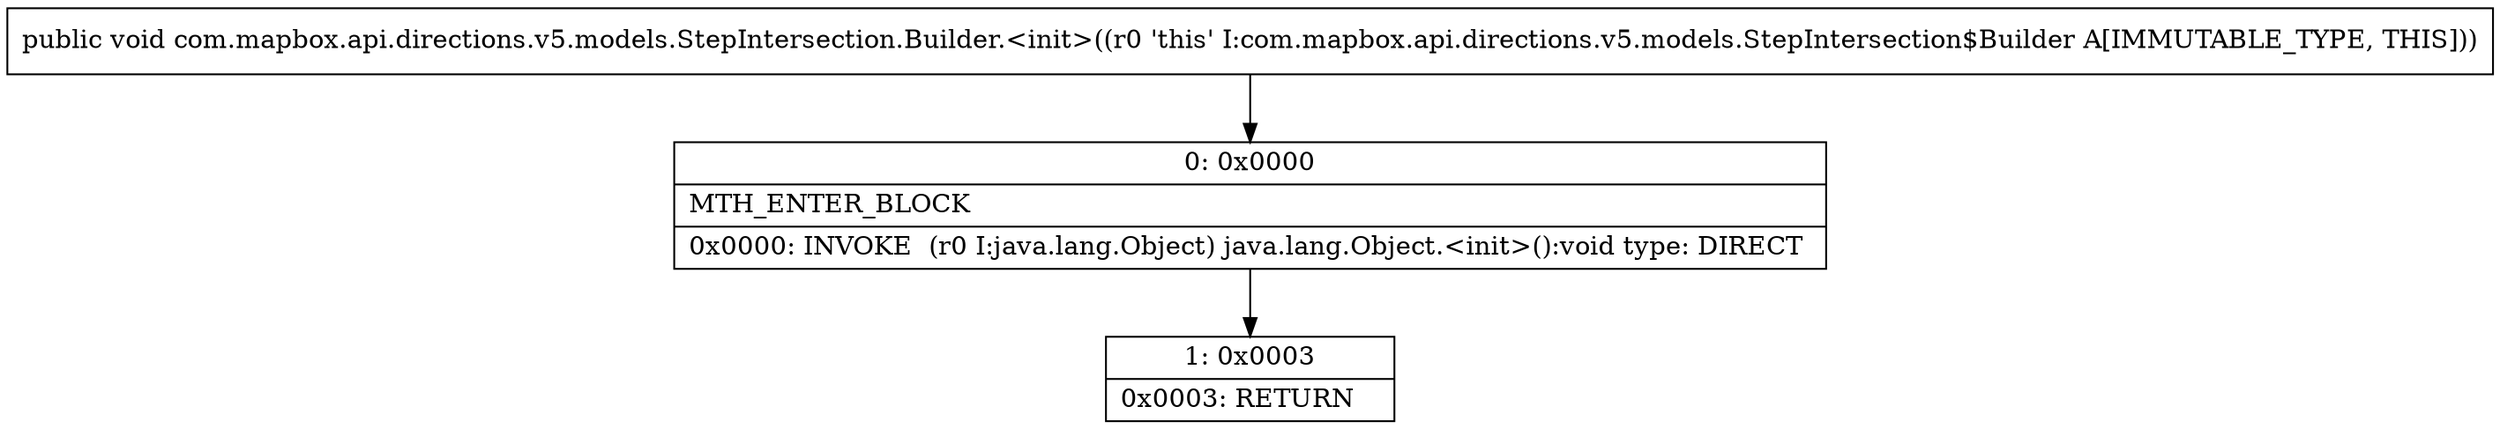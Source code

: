 digraph "CFG forcom.mapbox.api.directions.v5.models.StepIntersection.Builder.\<init\>()V" {
Node_0 [shape=record,label="{0\:\ 0x0000|MTH_ENTER_BLOCK\l|0x0000: INVOKE  (r0 I:java.lang.Object) java.lang.Object.\<init\>():void type: DIRECT \l}"];
Node_1 [shape=record,label="{1\:\ 0x0003|0x0003: RETURN   \l}"];
MethodNode[shape=record,label="{public void com.mapbox.api.directions.v5.models.StepIntersection.Builder.\<init\>((r0 'this' I:com.mapbox.api.directions.v5.models.StepIntersection$Builder A[IMMUTABLE_TYPE, THIS])) }"];
MethodNode -> Node_0;
Node_0 -> Node_1;
}

